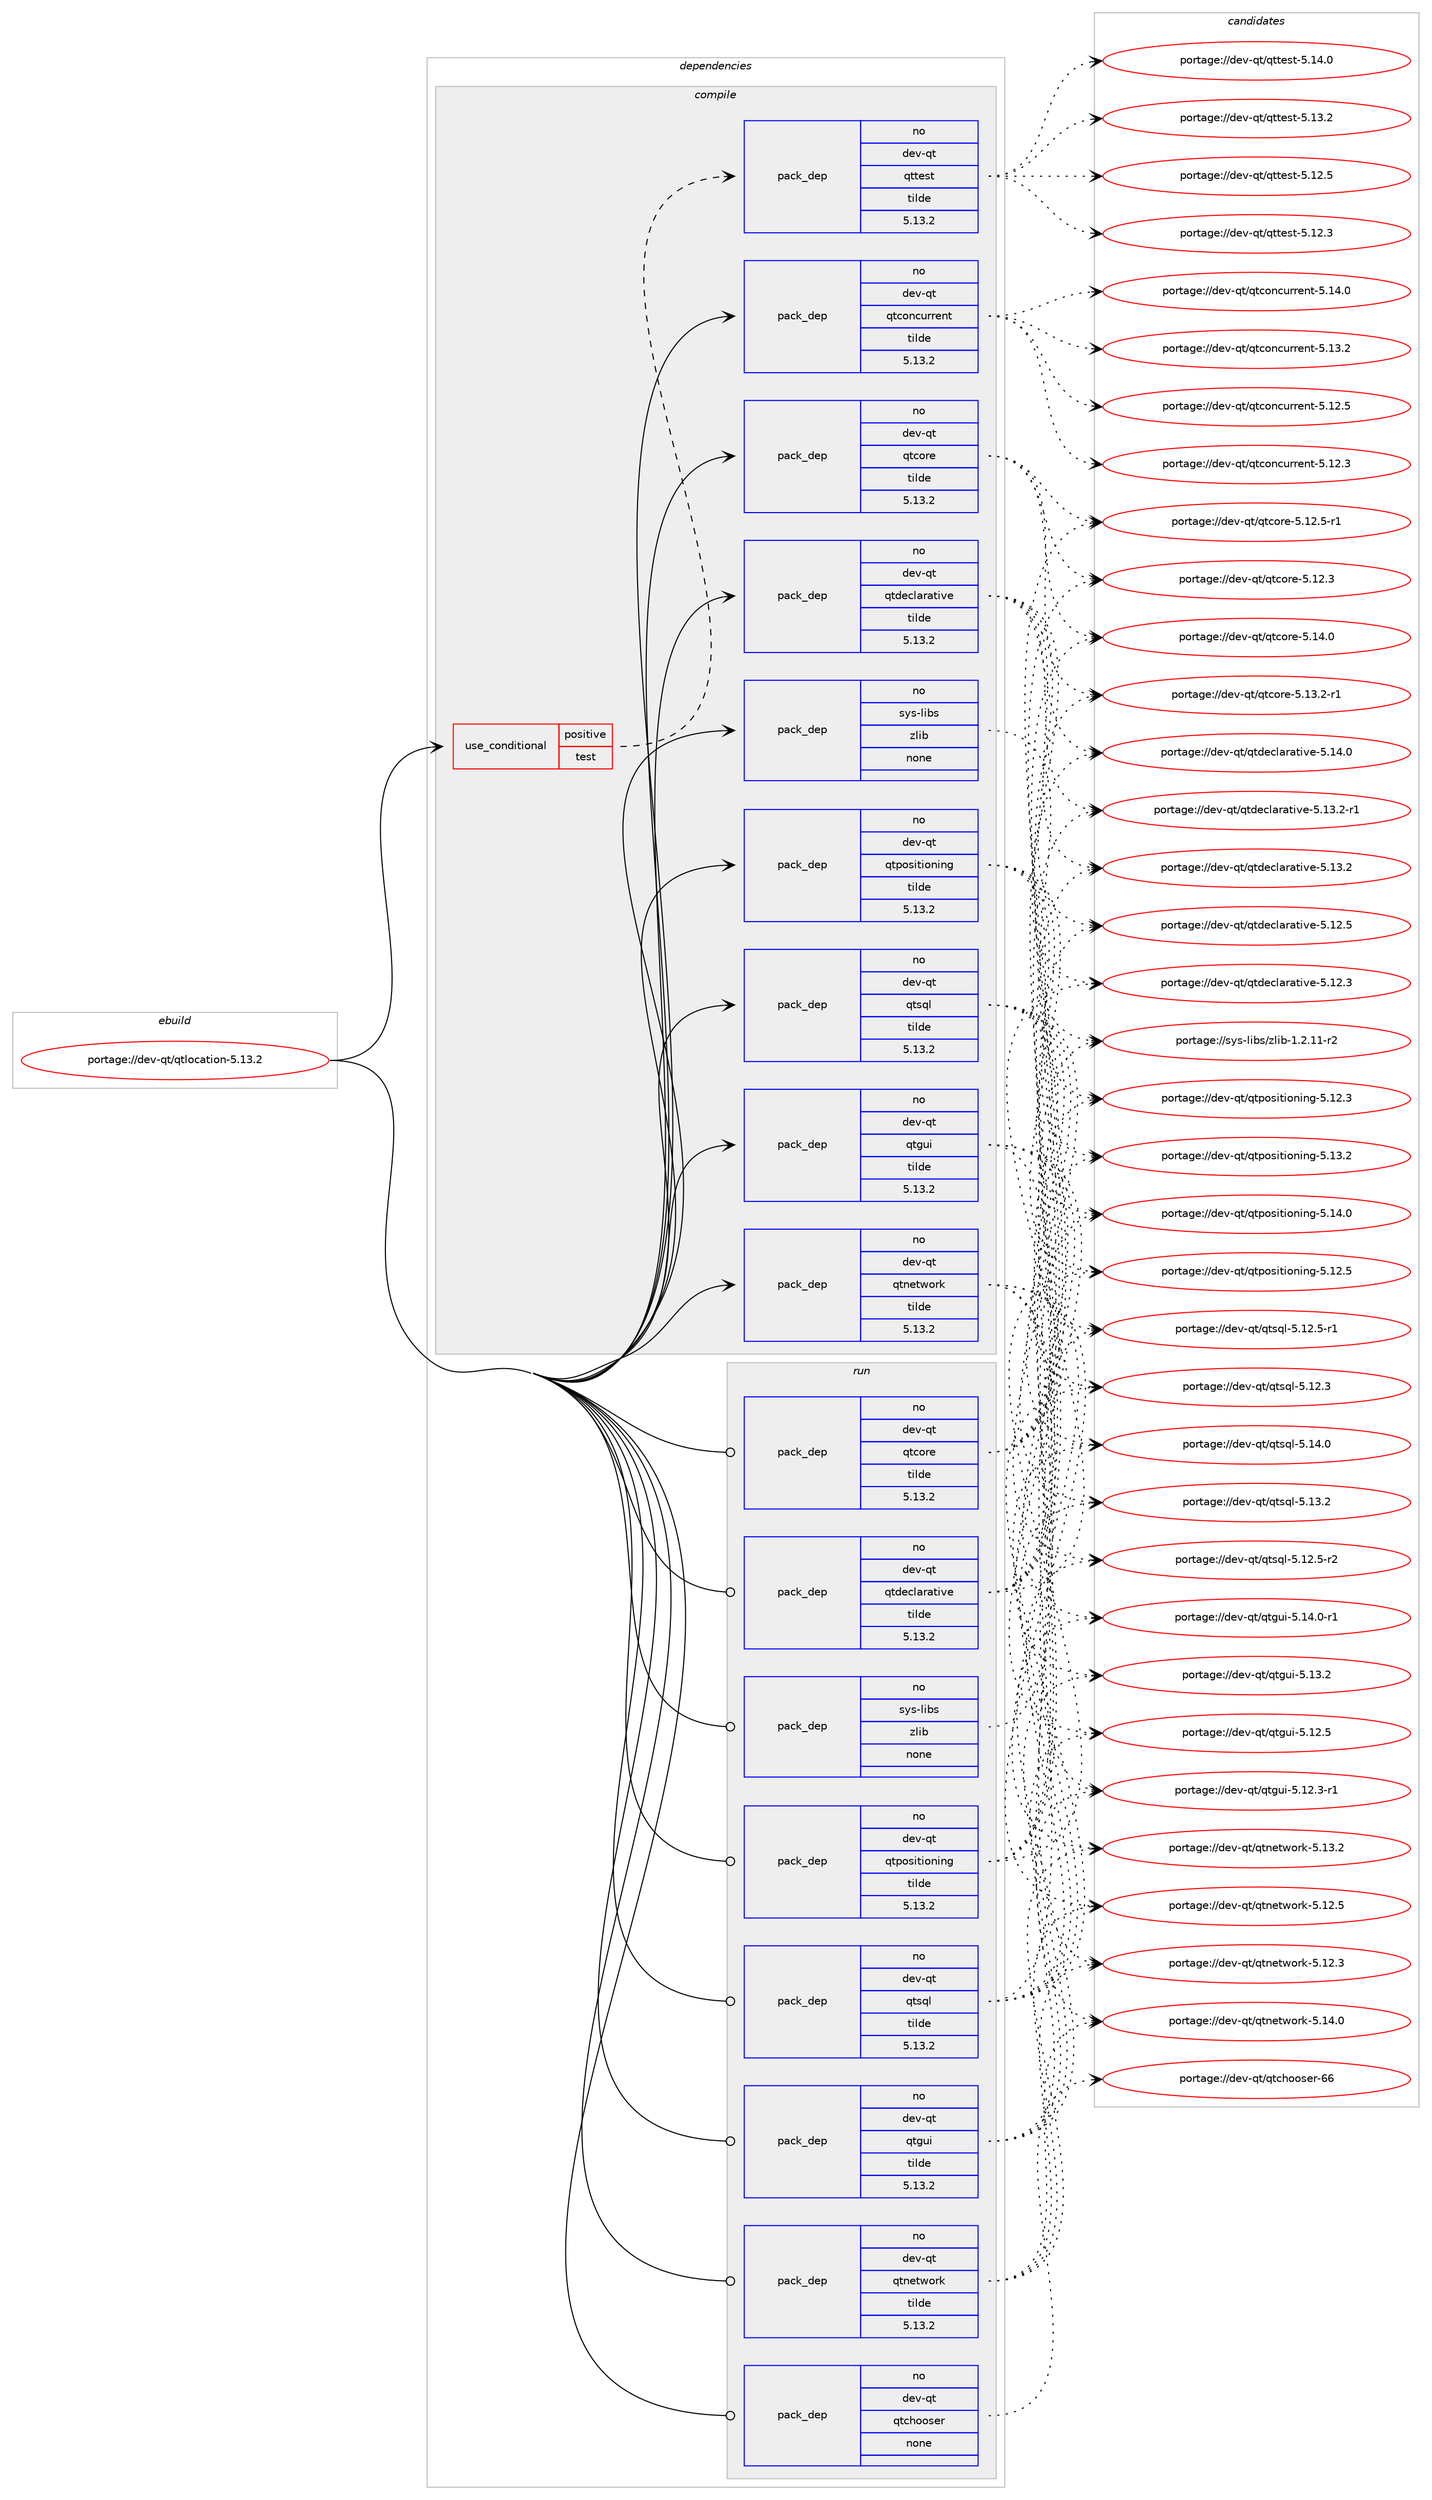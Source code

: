 digraph prolog {

# *************
# Graph options
# *************

newrank=true;
concentrate=true;
compound=true;
graph [rankdir=LR,fontname=Helvetica,fontsize=10,ranksep=1.5];#, ranksep=2.5, nodesep=0.2];
edge  [arrowhead=vee];
node  [fontname=Helvetica,fontsize=10];

# **********
# The ebuild
# **********

subgraph cluster_leftcol {
color=gray;
label=<<i>ebuild</i>>;
id [label="portage://dev-qt/qtlocation-5.13.2", color=red, width=4, href="../dev-qt/qtlocation-5.13.2.svg"];
}

# ****************
# The dependencies
# ****************

subgraph cluster_midcol {
color=gray;
label=<<i>dependencies</i>>;
subgraph cluster_compile {
fillcolor="#eeeeee";
style=filled;
label=<<i>compile</i>>;
subgraph cond102598 {
dependency414220 [label=<<TABLE BORDER="0" CELLBORDER="1" CELLSPACING="0" CELLPADDING="4"><TR><TD ROWSPAN="3" CELLPADDING="10">use_conditional</TD></TR><TR><TD>positive</TD></TR><TR><TD>test</TD></TR></TABLE>>, shape=none, color=red];
subgraph pack306743 {
dependency414221 [label=<<TABLE BORDER="0" CELLBORDER="1" CELLSPACING="0" CELLPADDING="4" WIDTH="220"><TR><TD ROWSPAN="6" CELLPADDING="30">pack_dep</TD></TR><TR><TD WIDTH="110">no</TD></TR><TR><TD>dev-qt</TD></TR><TR><TD>qttest</TD></TR><TR><TD>tilde</TD></TR><TR><TD>5.13.2</TD></TR></TABLE>>, shape=none, color=blue];
}
dependency414220:e -> dependency414221:w [weight=20,style="dashed",arrowhead="vee"];
}
id:e -> dependency414220:w [weight=20,style="solid",arrowhead="vee"];
subgraph pack306744 {
dependency414222 [label=<<TABLE BORDER="0" CELLBORDER="1" CELLSPACING="0" CELLPADDING="4" WIDTH="220"><TR><TD ROWSPAN="6" CELLPADDING="30">pack_dep</TD></TR><TR><TD WIDTH="110">no</TD></TR><TR><TD>dev-qt</TD></TR><TR><TD>qtconcurrent</TD></TR><TR><TD>tilde</TD></TR><TR><TD>5.13.2</TD></TR></TABLE>>, shape=none, color=blue];
}
id:e -> dependency414222:w [weight=20,style="solid",arrowhead="vee"];
subgraph pack306745 {
dependency414223 [label=<<TABLE BORDER="0" CELLBORDER="1" CELLSPACING="0" CELLPADDING="4" WIDTH="220"><TR><TD ROWSPAN="6" CELLPADDING="30">pack_dep</TD></TR><TR><TD WIDTH="110">no</TD></TR><TR><TD>dev-qt</TD></TR><TR><TD>qtcore</TD></TR><TR><TD>tilde</TD></TR><TR><TD>5.13.2</TD></TR></TABLE>>, shape=none, color=blue];
}
id:e -> dependency414223:w [weight=20,style="solid",arrowhead="vee"];
subgraph pack306746 {
dependency414224 [label=<<TABLE BORDER="0" CELLBORDER="1" CELLSPACING="0" CELLPADDING="4" WIDTH="220"><TR><TD ROWSPAN="6" CELLPADDING="30">pack_dep</TD></TR><TR><TD WIDTH="110">no</TD></TR><TR><TD>dev-qt</TD></TR><TR><TD>qtdeclarative</TD></TR><TR><TD>tilde</TD></TR><TR><TD>5.13.2</TD></TR></TABLE>>, shape=none, color=blue];
}
id:e -> dependency414224:w [weight=20,style="solid",arrowhead="vee"];
subgraph pack306747 {
dependency414225 [label=<<TABLE BORDER="0" CELLBORDER="1" CELLSPACING="0" CELLPADDING="4" WIDTH="220"><TR><TD ROWSPAN="6" CELLPADDING="30">pack_dep</TD></TR><TR><TD WIDTH="110">no</TD></TR><TR><TD>dev-qt</TD></TR><TR><TD>qtgui</TD></TR><TR><TD>tilde</TD></TR><TR><TD>5.13.2</TD></TR></TABLE>>, shape=none, color=blue];
}
id:e -> dependency414225:w [weight=20,style="solid",arrowhead="vee"];
subgraph pack306748 {
dependency414226 [label=<<TABLE BORDER="0" CELLBORDER="1" CELLSPACING="0" CELLPADDING="4" WIDTH="220"><TR><TD ROWSPAN="6" CELLPADDING="30">pack_dep</TD></TR><TR><TD WIDTH="110">no</TD></TR><TR><TD>dev-qt</TD></TR><TR><TD>qtnetwork</TD></TR><TR><TD>tilde</TD></TR><TR><TD>5.13.2</TD></TR></TABLE>>, shape=none, color=blue];
}
id:e -> dependency414226:w [weight=20,style="solid",arrowhead="vee"];
subgraph pack306749 {
dependency414227 [label=<<TABLE BORDER="0" CELLBORDER="1" CELLSPACING="0" CELLPADDING="4" WIDTH="220"><TR><TD ROWSPAN="6" CELLPADDING="30">pack_dep</TD></TR><TR><TD WIDTH="110">no</TD></TR><TR><TD>dev-qt</TD></TR><TR><TD>qtpositioning</TD></TR><TR><TD>tilde</TD></TR><TR><TD>5.13.2</TD></TR></TABLE>>, shape=none, color=blue];
}
id:e -> dependency414227:w [weight=20,style="solid",arrowhead="vee"];
subgraph pack306750 {
dependency414228 [label=<<TABLE BORDER="0" CELLBORDER="1" CELLSPACING="0" CELLPADDING="4" WIDTH="220"><TR><TD ROWSPAN="6" CELLPADDING="30">pack_dep</TD></TR><TR><TD WIDTH="110">no</TD></TR><TR><TD>dev-qt</TD></TR><TR><TD>qtsql</TD></TR><TR><TD>tilde</TD></TR><TR><TD>5.13.2</TD></TR></TABLE>>, shape=none, color=blue];
}
id:e -> dependency414228:w [weight=20,style="solid",arrowhead="vee"];
subgraph pack306751 {
dependency414229 [label=<<TABLE BORDER="0" CELLBORDER="1" CELLSPACING="0" CELLPADDING="4" WIDTH="220"><TR><TD ROWSPAN="6" CELLPADDING="30">pack_dep</TD></TR><TR><TD WIDTH="110">no</TD></TR><TR><TD>sys-libs</TD></TR><TR><TD>zlib</TD></TR><TR><TD>none</TD></TR><TR><TD></TD></TR></TABLE>>, shape=none, color=blue];
}
id:e -> dependency414229:w [weight=20,style="solid",arrowhead="vee"];
}
subgraph cluster_compileandrun {
fillcolor="#eeeeee";
style=filled;
label=<<i>compile and run</i>>;
}
subgraph cluster_run {
fillcolor="#eeeeee";
style=filled;
label=<<i>run</i>>;
subgraph pack306752 {
dependency414230 [label=<<TABLE BORDER="0" CELLBORDER="1" CELLSPACING="0" CELLPADDING="4" WIDTH="220"><TR><TD ROWSPAN="6" CELLPADDING="30">pack_dep</TD></TR><TR><TD WIDTH="110">no</TD></TR><TR><TD>dev-qt</TD></TR><TR><TD>qtchooser</TD></TR><TR><TD>none</TD></TR><TR><TD></TD></TR></TABLE>>, shape=none, color=blue];
}
id:e -> dependency414230:w [weight=20,style="solid",arrowhead="odot"];
subgraph pack306753 {
dependency414231 [label=<<TABLE BORDER="0" CELLBORDER="1" CELLSPACING="0" CELLPADDING="4" WIDTH="220"><TR><TD ROWSPAN="6" CELLPADDING="30">pack_dep</TD></TR><TR><TD WIDTH="110">no</TD></TR><TR><TD>dev-qt</TD></TR><TR><TD>qtcore</TD></TR><TR><TD>tilde</TD></TR><TR><TD>5.13.2</TD></TR></TABLE>>, shape=none, color=blue];
}
id:e -> dependency414231:w [weight=20,style="solid",arrowhead="odot"];
subgraph pack306754 {
dependency414232 [label=<<TABLE BORDER="0" CELLBORDER="1" CELLSPACING="0" CELLPADDING="4" WIDTH="220"><TR><TD ROWSPAN="6" CELLPADDING="30">pack_dep</TD></TR><TR><TD WIDTH="110">no</TD></TR><TR><TD>dev-qt</TD></TR><TR><TD>qtdeclarative</TD></TR><TR><TD>tilde</TD></TR><TR><TD>5.13.2</TD></TR></TABLE>>, shape=none, color=blue];
}
id:e -> dependency414232:w [weight=20,style="solid",arrowhead="odot"];
subgraph pack306755 {
dependency414233 [label=<<TABLE BORDER="0" CELLBORDER="1" CELLSPACING="0" CELLPADDING="4" WIDTH="220"><TR><TD ROWSPAN="6" CELLPADDING="30">pack_dep</TD></TR><TR><TD WIDTH="110">no</TD></TR><TR><TD>dev-qt</TD></TR><TR><TD>qtgui</TD></TR><TR><TD>tilde</TD></TR><TR><TD>5.13.2</TD></TR></TABLE>>, shape=none, color=blue];
}
id:e -> dependency414233:w [weight=20,style="solid",arrowhead="odot"];
subgraph pack306756 {
dependency414234 [label=<<TABLE BORDER="0" CELLBORDER="1" CELLSPACING="0" CELLPADDING="4" WIDTH="220"><TR><TD ROWSPAN="6" CELLPADDING="30">pack_dep</TD></TR><TR><TD WIDTH="110">no</TD></TR><TR><TD>dev-qt</TD></TR><TR><TD>qtnetwork</TD></TR><TR><TD>tilde</TD></TR><TR><TD>5.13.2</TD></TR></TABLE>>, shape=none, color=blue];
}
id:e -> dependency414234:w [weight=20,style="solid",arrowhead="odot"];
subgraph pack306757 {
dependency414235 [label=<<TABLE BORDER="0" CELLBORDER="1" CELLSPACING="0" CELLPADDING="4" WIDTH="220"><TR><TD ROWSPAN="6" CELLPADDING="30">pack_dep</TD></TR><TR><TD WIDTH="110">no</TD></TR><TR><TD>dev-qt</TD></TR><TR><TD>qtpositioning</TD></TR><TR><TD>tilde</TD></TR><TR><TD>5.13.2</TD></TR></TABLE>>, shape=none, color=blue];
}
id:e -> dependency414235:w [weight=20,style="solid",arrowhead="odot"];
subgraph pack306758 {
dependency414236 [label=<<TABLE BORDER="0" CELLBORDER="1" CELLSPACING="0" CELLPADDING="4" WIDTH="220"><TR><TD ROWSPAN="6" CELLPADDING="30">pack_dep</TD></TR><TR><TD WIDTH="110">no</TD></TR><TR><TD>dev-qt</TD></TR><TR><TD>qtsql</TD></TR><TR><TD>tilde</TD></TR><TR><TD>5.13.2</TD></TR></TABLE>>, shape=none, color=blue];
}
id:e -> dependency414236:w [weight=20,style="solid",arrowhead="odot"];
subgraph pack306759 {
dependency414237 [label=<<TABLE BORDER="0" CELLBORDER="1" CELLSPACING="0" CELLPADDING="4" WIDTH="220"><TR><TD ROWSPAN="6" CELLPADDING="30">pack_dep</TD></TR><TR><TD WIDTH="110">no</TD></TR><TR><TD>sys-libs</TD></TR><TR><TD>zlib</TD></TR><TR><TD>none</TD></TR><TR><TD></TD></TR></TABLE>>, shape=none, color=blue];
}
id:e -> dependency414237:w [weight=20,style="solid",arrowhead="odot"];
}
}

# **************
# The candidates
# **************

subgraph cluster_choices {
rank=same;
color=gray;
label=<<i>candidates</i>>;

subgraph choice306743 {
color=black;
nodesep=1;
choice100101118451131164711311611610111511645534649524648 [label="portage://dev-qt/qttest-5.14.0", color=red, width=4,href="../dev-qt/qttest-5.14.0.svg"];
choice100101118451131164711311611610111511645534649514650 [label="portage://dev-qt/qttest-5.13.2", color=red, width=4,href="../dev-qt/qttest-5.13.2.svg"];
choice100101118451131164711311611610111511645534649504653 [label="portage://dev-qt/qttest-5.12.5", color=red, width=4,href="../dev-qt/qttest-5.12.5.svg"];
choice100101118451131164711311611610111511645534649504651 [label="portage://dev-qt/qttest-5.12.3", color=red, width=4,href="../dev-qt/qttest-5.12.3.svg"];
dependency414221:e -> choice100101118451131164711311611610111511645534649524648:w [style=dotted,weight="100"];
dependency414221:e -> choice100101118451131164711311611610111511645534649514650:w [style=dotted,weight="100"];
dependency414221:e -> choice100101118451131164711311611610111511645534649504653:w [style=dotted,weight="100"];
dependency414221:e -> choice100101118451131164711311611610111511645534649504651:w [style=dotted,weight="100"];
}
subgraph choice306744 {
color=black;
nodesep=1;
choice1001011184511311647113116991111109911711411410111011645534649524648 [label="portage://dev-qt/qtconcurrent-5.14.0", color=red, width=4,href="../dev-qt/qtconcurrent-5.14.0.svg"];
choice1001011184511311647113116991111109911711411410111011645534649514650 [label="portage://dev-qt/qtconcurrent-5.13.2", color=red, width=4,href="../dev-qt/qtconcurrent-5.13.2.svg"];
choice1001011184511311647113116991111109911711411410111011645534649504653 [label="portage://dev-qt/qtconcurrent-5.12.5", color=red, width=4,href="../dev-qt/qtconcurrent-5.12.5.svg"];
choice1001011184511311647113116991111109911711411410111011645534649504651 [label="portage://dev-qt/qtconcurrent-5.12.3", color=red, width=4,href="../dev-qt/qtconcurrent-5.12.3.svg"];
dependency414222:e -> choice1001011184511311647113116991111109911711411410111011645534649524648:w [style=dotted,weight="100"];
dependency414222:e -> choice1001011184511311647113116991111109911711411410111011645534649514650:w [style=dotted,weight="100"];
dependency414222:e -> choice1001011184511311647113116991111109911711411410111011645534649504653:w [style=dotted,weight="100"];
dependency414222:e -> choice1001011184511311647113116991111109911711411410111011645534649504651:w [style=dotted,weight="100"];
}
subgraph choice306745 {
color=black;
nodesep=1;
choice10010111845113116471131169911111410145534649524648 [label="portage://dev-qt/qtcore-5.14.0", color=red, width=4,href="../dev-qt/qtcore-5.14.0.svg"];
choice100101118451131164711311699111114101455346495146504511449 [label="portage://dev-qt/qtcore-5.13.2-r1", color=red, width=4,href="../dev-qt/qtcore-5.13.2-r1.svg"];
choice100101118451131164711311699111114101455346495046534511449 [label="portage://dev-qt/qtcore-5.12.5-r1", color=red, width=4,href="../dev-qt/qtcore-5.12.5-r1.svg"];
choice10010111845113116471131169911111410145534649504651 [label="portage://dev-qt/qtcore-5.12.3", color=red, width=4,href="../dev-qt/qtcore-5.12.3.svg"];
dependency414223:e -> choice10010111845113116471131169911111410145534649524648:w [style=dotted,weight="100"];
dependency414223:e -> choice100101118451131164711311699111114101455346495146504511449:w [style=dotted,weight="100"];
dependency414223:e -> choice100101118451131164711311699111114101455346495046534511449:w [style=dotted,weight="100"];
dependency414223:e -> choice10010111845113116471131169911111410145534649504651:w [style=dotted,weight="100"];
}
subgraph choice306746 {
color=black;
nodesep=1;
choice100101118451131164711311610010199108971149711610511810145534649524648 [label="portage://dev-qt/qtdeclarative-5.14.0", color=red, width=4,href="../dev-qt/qtdeclarative-5.14.0.svg"];
choice1001011184511311647113116100101991089711497116105118101455346495146504511449 [label="portage://dev-qt/qtdeclarative-5.13.2-r1", color=red, width=4,href="../dev-qt/qtdeclarative-5.13.2-r1.svg"];
choice100101118451131164711311610010199108971149711610511810145534649514650 [label="portage://dev-qt/qtdeclarative-5.13.2", color=red, width=4,href="../dev-qt/qtdeclarative-5.13.2.svg"];
choice100101118451131164711311610010199108971149711610511810145534649504653 [label="portage://dev-qt/qtdeclarative-5.12.5", color=red, width=4,href="../dev-qt/qtdeclarative-5.12.5.svg"];
choice100101118451131164711311610010199108971149711610511810145534649504651 [label="portage://dev-qt/qtdeclarative-5.12.3", color=red, width=4,href="../dev-qt/qtdeclarative-5.12.3.svg"];
dependency414224:e -> choice100101118451131164711311610010199108971149711610511810145534649524648:w [style=dotted,weight="100"];
dependency414224:e -> choice1001011184511311647113116100101991089711497116105118101455346495146504511449:w [style=dotted,weight="100"];
dependency414224:e -> choice100101118451131164711311610010199108971149711610511810145534649514650:w [style=dotted,weight="100"];
dependency414224:e -> choice100101118451131164711311610010199108971149711610511810145534649504653:w [style=dotted,weight="100"];
dependency414224:e -> choice100101118451131164711311610010199108971149711610511810145534649504651:w [style=dotted,weight="100"];
}
subgraph choice306747 {
color=black;
nodesep=1;
choice1001011184511311647113116103117105455346495246484511449 [label="portage://dev-qt/qtgui-5.14.0-r1", color=red, width=4,href="../dev-qt/qtgui-5.14.0-r1.svg"];
choice100101118451131164711311610311710545534649514650 [label="portage://dev-qt/qtgui-5.13.2", color=red, width=4,href="../dev-qt/qtgui-5.13.2.svg"];
choice100101118451131164711311610311710545534649504653 [label="portage://dev-qt/qtgui-5.12.5", color=red, width=4,href="../dev-qt/qtgui-5.12.5.svg"];
choice1001011184511311647113116103117105455346495046514511449 [label="portage://dev-qt/qtgui-5.12.3-r1", color=red, width=4,href="../dev-qt/qtgui-5.12.3-r1.svg"];
dependency414225:e -> choice1001011184511311647113116103117105455346495246484511449:w [style=dotted,weight="100"];
dependency414225:e -> choice100101118451131164711311610311710545534649514650:w [style=dotted,weight="100"];
dependency414225:e -> choice100101118451131164711311610311710545534649504653:w [style=dotted,weight="100"];
dependency414225:e -> choice1001011184511311647113116103117105455346495046514511449:w [style=dotted,weight="100"];
}
subgraph choice306748 {
color=black;
nodesep=1;
choice100101118451131164711311611010111611911111410745534649524648 [label="portage://dev-qt/qtnetwork-5.14.0", color=red, width=4,href="../dev-qt/qtnetwork-5.14.0.svg"];
choice100101118451131164711311611010111611911111410745534649514650 [label="portage://dev-qt/qtnetwork-5.13.2", color=red, width=4,href="../dev-qt/qtnetwork-5.13.2.svg"];
choice100101118451131164711311611010111611911111410745534649504653 [label="portage://dev-qt/qtnetwork-5.12.5", color=red, width=4,href="../dev-qt/qtnetwork-5.12.5.svg"];
choice100101118451131164711311611010111611911111410745534649504651 [label="portage://dev-qt/qtnetwork-5.12.3", color=red, width=4,href="../dev-qt/qtnetwork-5.12.3.svg"];
dependency414226:e -> choice100101118451131164711311611010111611911111410745534649524648:w [style=dotted,weight="100"];
dependency414226:e -> choice100101118451131164711311611010111611911111410745534649514650:w [style=dotted,weight="100"];
dependency414226:e -> choice100101118451131164711311611010111611911111410745534649504653:w [style=dotted,weight="100"];
dependency414226:e -> choice100101118451131164711311611010111611911111410745534649504651:w [style=dotted,weight="100"];
}
subgraph choice306749 {
color=black;
nodesep=1;
choice100101118451131164711311611211111510511610511111010511010345534649524648 [label="portage://dev-qt/qtpositioning-5.14.0", color=red, width=4,href="../dev-qt/qtpositioning-5.14.0.svg"];
choice100101118451131164711311611211111510511610511111010511010345534649514650 [label="portage://dev-qt/qtpositioning-5.13.2", color=red, width=4,href="../dev-qt/qtpositioning-5.13.2.svg"];
choice100101118451131164711311611211111510511610511111010511010345534649504653 [label="portage://dev-qt/qtpositioning-5.12.5", color=red, width=4,href="../dev-qt/qtpositioning-5.12.5.svg"];
choice100101118451131164711311611211111510511610511111010511010345534649504651 [label="portage://dev-qt/qtpositioning-5.12.3", color=red, width=4,href="../dev-qt/qtpositioning-5.12.3.svg"];
dependency414227:e -> choice100101118451131164711311611211111510511610511111010511010345534649524648:w [style=dotted,weight="100"];
dependency414227:e -> choice100101118451131164711311611211111510511610511111010511010345534649514650:w [style=dotted,weight="100"];
dependency414227:e -> choice100101118451131164711311611211111510511610511111010511010345534649504653:w [style=dotted,weight="100"];
dependency414227:e -> choice100101118451131164711311611211111510511610511111010511010345534649504651:w [style=dotted,weight="100"];
}
subgraph choice306750 {
color=black;
nodesep=1;
choice100101118451131164711311611511310845534649524648 [label="portage://dev-qt/qtsql-5.14.0", color=red, width=4,href="../dev-qt/qtsql-5.14.0.svg"];
choice100101118451131164711311611511310845534649514650 [label="portage://dev-qt/qtsql-5.13.2", color=red, width=4,href="../dev-qt/qtsql-5.13.2.svg"];
choice1001011184511311647113116115113108455346495046534511450 [label="portage://dev-qt/qtsql-5.12.5-r2", color=red, width=4,href="../dev-qt/qtsql-5.12.5-r2.svg"];
choice1001011184511311647113116115113108455346495046534511449 [label="portage://dev-qt/qtsql-5.12.5-r1", color=red, width=4,href="../dev-qt/qtsql-5.12.5-r1.svg"];
choice100101118451131164711311611511310845534649504651 [label="portage://dev-qt/qtsql-5.12.3", color=red, width=4,href="../dev-qt/qtsql-5.12.3.svg"];
dependency414228:e -> choice100101118451131164711311611511310845534649524648:w [style=dotted,weight="100"];
dependency414228:e -> choice100101118451131164711311611511310845534649514650:w [style=dotted,weight="100"];
dependency414228:e -> choice1001011184511311647113116115113108455346495046534511450:w [style=dotted,weight="100"];
dependency414228:e -> choice1001011184511311647113116115113108455346495046534511449:w [style=dotted,weight="100"];
dependency414228:e -> choice100101118451131164711311611511310845534649504651:w [style=dotted,weight="100"];
}
subgraph choice306751 {
color=black;
nodesep=1;
choice11512111545108105981154712210810598454946504649494511450 [label="portage://sys-libs/zlib-1.2.11-r2", color=red, width=4,href="../sys-libs/zlib-1.2.11-r2.svg"];
dependency414229:e -> choice11512111545108105981154712210810598454946504649494511450:w [style=dotted,weight="100"];
}
subgraph choice306752 {
color=black;
nodesep=1;
choice100101118451131164711311699104111111115101114455454 [label="portage://dev-qt/qtchooser-66", color=red, width=4,href="../dev-qt/qtchooser-66.svg"];
dependency414230:e -> choice100101118451131164711311699104111111115101114455454:w [style=dotted,weight="100"];
}
subgraph choice306753 {
color=black;
nodesep=1;
choice10010111845113116471131169911111410145534649524648 [label="portage://dev-qt/qtcore-5.14.0", color=red, width=4,href="../dev-qt/qtcore-5.14.0.svg"];
choice100101118451131164711311699111114101455346495146504511449 [label="portage://dev-qt/qtcore-5.13.2-r1", color=red, width=4,href="../dev-qt/qtcore-5.13.2-r1.svg"];
choice100101118451131164711311699111114101455346495046534511449 [label="portage://dev-qt/qtcore-5.12.5-r1", color=red, width=4,href="../dev-qt/qtcore-5.12.5-r1.svg"];
choice10010111845113116471131169911111410145534649504651 [label="portage://dev-qt/qtcore-5.12.3", color=red, width=4,href="../dev-qt/qtcore-5.12.3.svg"];
dependency414231:e -> choice10010111845113116471131169911111410145534649524648:w [style=dotted,weight="100"];
dependency414231:e -> choice100101118451131164711311699111114101455346495146504511449:w [style=dotted,weight="100"];
dependency414231:e -> choice100101118451131164711311699111114101455346495046534511449:w [style=dotted,weight="100"];
dependency414231:e -> choice10010111845113116471131169911111410145534649504651:w [style=dotted,weight="100"];
}
subgraph choice306754 {
color=black;
nodesep=1;
choice100101118451131164711311610010199108971149711610511810145534649524648 [label="portage://dev-qt/qtdeclarative-5.14.0", color=red, width=4,href="../dev-qt/qtdeclarative-5.14.0.svg"];
choice1001011184511311647113116100101991089711497116105118101455346495146504511449 [label="portage://dev-qt/qtdeclarative-5.13.2-r1", color=red, width=4,href="../dev-qt/qtdeclarative-5.13.2-r1.svg"];
choice100101118451131164711311610010199108971149711610511810145534649514650 [label="portage://dev-qt/qtdeclarative-5.13.2", color=red, width=4,href="../dev-qt/qtdeclarative-5.13.2.svg"];
choice100101118451131164711311610010199108971149711610511810145534649504653 [label="portage://dev-qt/qtdeclarative-5.12.5", color=red, width=4,href="../dev-qt/qtdeclarative-5.12.5.svg"];
choice100101118451131164711311610010199108971149711610511810145534649504651 [label="portage://dev-qt/qtdeclarative-5.12.3", color=red, width=4,href="../dev-qt/qtdeclarative-5.12.3.svg"];
dependency414232:e -> choice100101118451131164711311610010199108971149711610511810145534649524648:w [style=dotted,weight="100"];
dependency414232:e -> choice1001011184511311647113116100101991089711497116105118101455346495146504511449:w [style=dotted,weight="100"];
dependency414232:e -> choice100101118451131164711311610010199108971149711610511810145534649514650:w [style=dotted,weight="100"];
dependency414232:e -> choice100101118451131164711311610010199108971149711610511810145534649504653:w [style=dotted,weight="100"];
dependency414232:e -> choice100101118451131164711311610010199108971149711610511810145534649504651:w [style=dotted,weight="100"];
}
subgraph choice306755 {
color=black;
nodesep=1;
choice1001011184511311647113116103117105455346495246484511449 [label="portage://dev-qt/qtgui-5.14.0-r1", color=red, width=4,href="../dev-qt/qtgui-5.14.0-r1.svg"];
choice100101118451131164711311610311710545534649514650 [label="portage://dev-qt/qtgui-5.13.2", color=red, width=4,href="../dev-qt/qtgui-5.13.2.svg"];
choice100101118451131164711311610311710545534649504653 [label="portage://dev-qt/qtgui-5.12.5", color=red, width=4,href="../dev-qt/qtgui-5.12.5.svg"];
choice1001011184511311647113116103117105455346495046514511449 [label="portage://dev-qt/qtgui-5.12.3-r1", color=red, width=4,href="../dev-qt/qtgui-5.12.3-r1.svg"];
dependency414233:e -> choice1001011184511311647113116103117105455346495246484511449:w [style=dotted,weight="100"];
dependency414233:e -> choice100101118451131164711311610311710545534649514650:w [style=dotted,weight="100"];
dependency414233:e -> choice100101118451131164711311610311710545534649504653:w [style=dotted,weight="100"];
dependency414233:e -> choice1001011184511311647113116103117105455346495046514511449:w [style=dotted,weight="100"];
}
subgraph choice306756 {
color=black;
nodesep=1;
choice100101118451131164711311611010111611911111410745534649524648 [label="portage://dev-qt/qtnetwork-5.14.0", color=red, width=4,href="../dev-qt/qtnetwork-5.14.0.svg"];
choice100101118451131164711311611010111611911111410745534649514650 [label="portage://dev-qt/qtnetwork-5.13.2", color=red, width=4,href="../dev-qt/qtnetwork-5.13.2.svg"];
choice100101118451131164711311611010111611911111410745534649504653 [label="portage://dev-qt/qtnetwork-5.12.5", color=red, width=4,href="../dev-qt/qtnetwork-5.12.5.svg"];
choice100101118451131164711311611010111611911111410745534649504651 [label="portage://dev-qt/qtnetwork-5.12.3", color=red, width=4,href="../dev-qt/qtnetwork-5.12.3.svg"];
dependency414234:e -> choice100101118451131164711311611010111611911111410745534649524648:w [style=dotted,weight="100"];
dependency414234:e -> choice100101118451131164711311611010111611911111410745534649514650:w [style=dotted,weight="100"];
dependency414234:e -> choice100101118451131164711311611010111611911111410745534649504653:w [style=dotted,weight="100"];
dependency414234:e -> choice100101118451131164711311611010111611911111410745534649504651:w [style=dotted,weight="100"];
}
subgraph choice306757 {
color=black;
nodesep=1;
choice100101118451131164711311611211111510511610511111010511010345534649524648 [label="portage://dev-qt/qtpositioning-5.14.0", color=red, width=4,href="../dev-qt/qtpositioning-5.14.0.svg"];
choice100101118451131164711311611211111510511610511111010511010345534649514650 [label="portage://dev-qt/qtpositioning-5.13.2", color=red, width=4,href="../dev-qt/qtpositioning-5.13.2.svg"];
choice100101118451131164711311611211111510511610511111010511010345534649504653 [label="portage://dev-qt/qtpositioning-5.12.5", color=red, width=4,href="../dev-qt/qtpositioning-5.12.5.svg"];
choice100101118451131164711311611211111510511610511111010511010345534649504651 [label="portage://dev-qt/qtpositioning-5.12.3", color=red, width=4,href="../dev-qt/qtpositioning-5.12.3.svg"];
dependency414235:e -> choice100101118451131164711311611211111510511610511111010511010345534649524648:w [style=dotted,weight="100"];
dependency414235:e -> choice100101118451131164711311611211111510511610511111010511010345534649514650:w [style=dotted,weight="100"];
dependency414235:e -> choice100101118451131164711311611211111510511610511111010511010345534649504653:w [style=dotted,weight="100"];
dependency414235:e -> choice100101118451131164711311611211111510511610511111010511010345534649504651:w [style=dotted,weight="100"];
}
subgraph choice306758 {
color=black;
nodesep=1;
choice100101118451131164711311611511310845534649524648 [label="portage://dev-qt/qtsql-5.14.0", color=red, width=4,href="../dev-qt/qtsql-5.14.0.svg"];
choice100101118451131164711311611511310845534649514650 [label="portage://dev-qt/qtsql-5.13.2", color=red, width=4,href="../dev-qt/qtsql-5.13.2.svg"];
choice1001011184511311647113116115113108455346495046534511450 [label="portage://dev-qt/qtsql-5.12.5-r2", color=red, width=4,href="../dev-qt/qtsql-5.12.5-r2.svg"];
choice1001011184511311647113116115113108455346495046534511449 [label="portage://dev-qt/qtsql-5.12.5-r1", color=red, width=4,href="../dev-qt/qtsql-5.12.5-r1.svg"];
choice100101118451131164711311611511310845534649504651 [label="portage://dev-qt/qtsql-5.12.3", color=red, width=4,href="../dev-qt/qtsql-5.12.3.svg"];
dependency414236:e -> choice100101118451131164711311611511310845534649524648:w [style=dotted,weight="100"];
dependency414236:e -> choice100101118451131164711311611511310845534649514650:w [style=dotted,weight="100"];
dependency414236:e -> choice1001011184511311647113116115113108455346495046534511450:w [style=dotted,weight="100"];
dependency414236:e -> choice1001011184511311647113116115113108455346495046534511449:w [style=dotted,weight="100"];
dependency414236:e -> choice100101118451131164711311611511310845534649504651:w [style=dotted,weight="100"];
}
subgraph choice306759 {
color=black;
nodesep=1;
choice11512111545108105981154712210810598454946504649494511450 [label="portage://sys-libs/zlib-1.2.11-r2", color=red, width=4,href="../sys-libs/zlib-1.2.11-r2.svg"];
dependency414237:e -> choice11512111545108105981154712210810598454946504649494511450:w [style=dotted,weight="100"];
}
}

}
